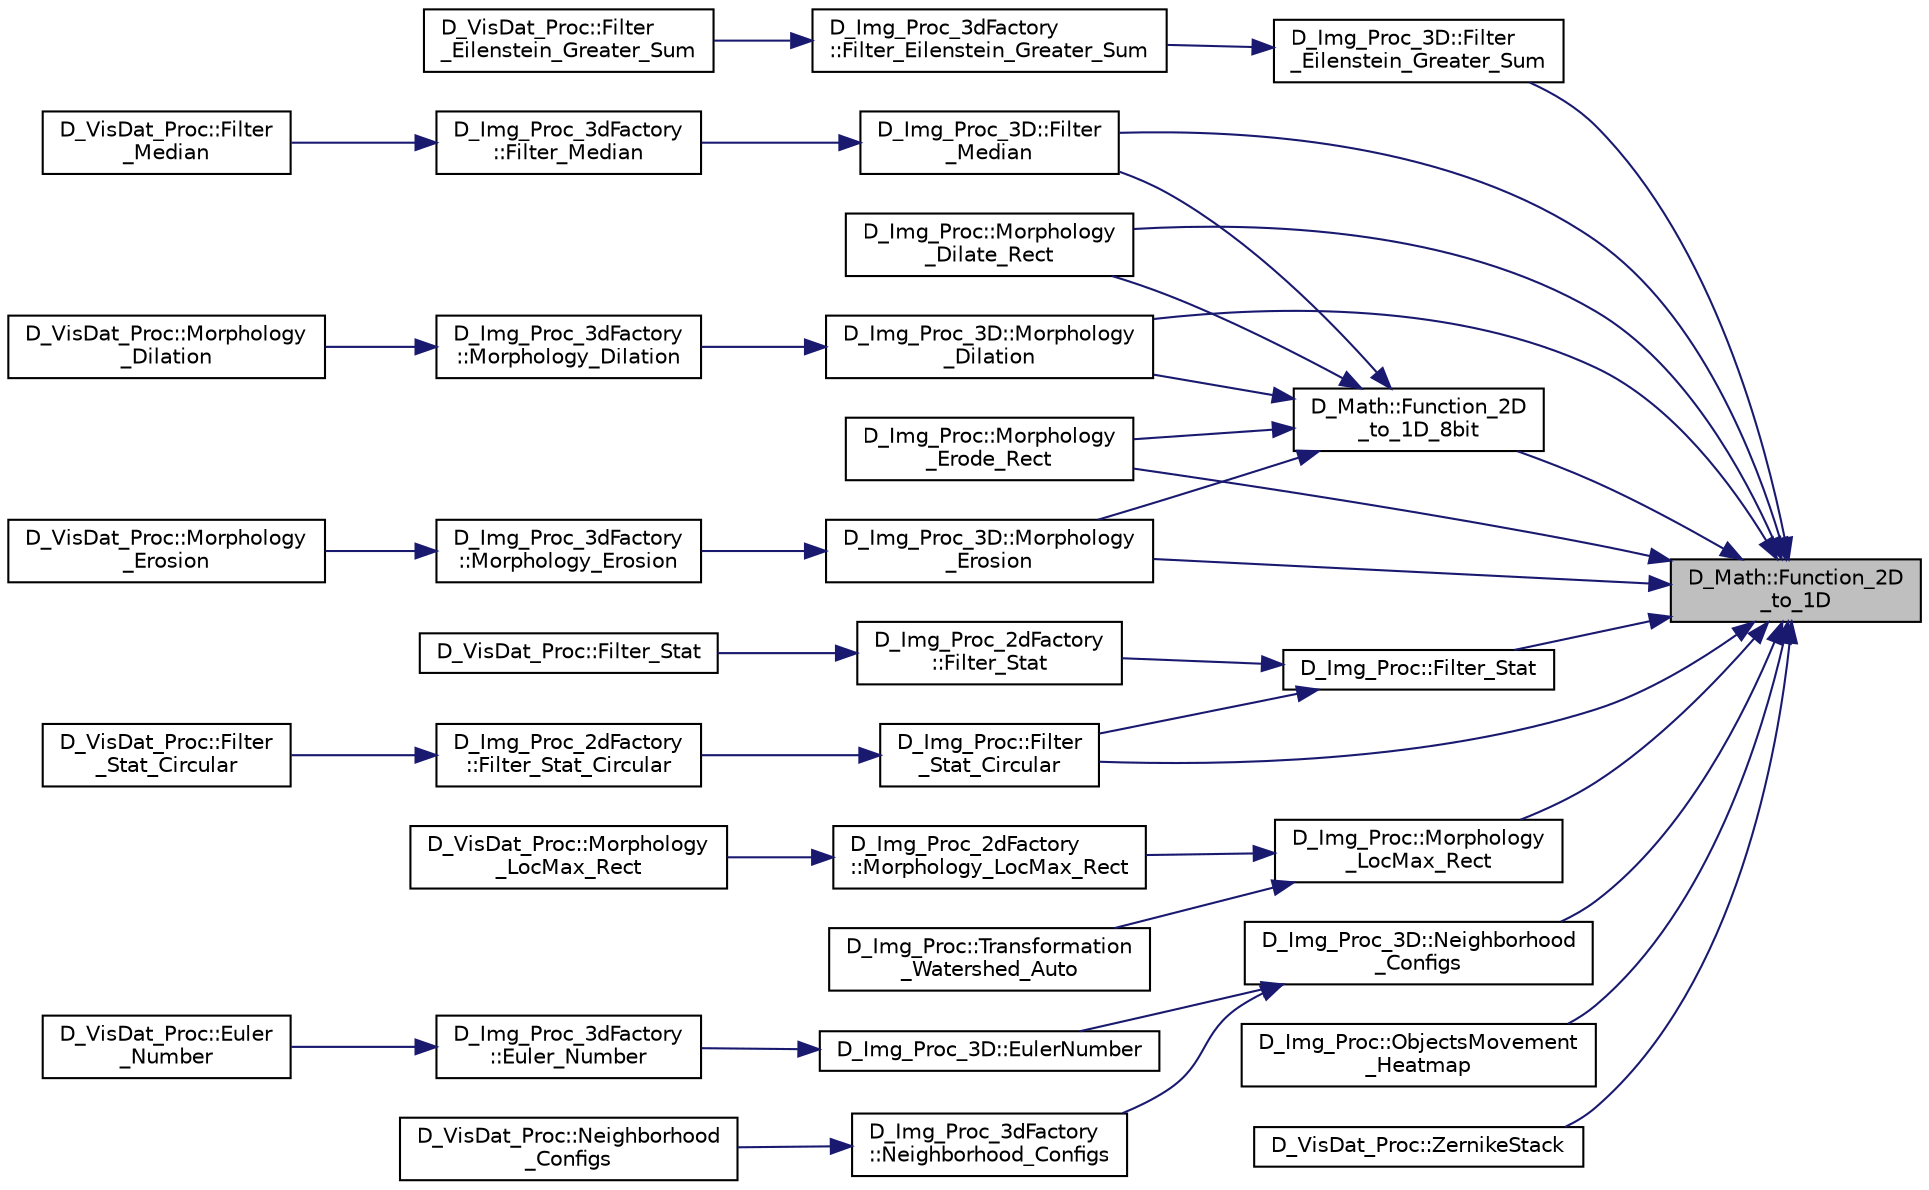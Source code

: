 digraph "D_Math::Function_2D_to_1D"
{
 // LATEX_PDF_SIZE
  edge [fontname="Helvetica",fontsize="10",labelfontname="Helvetica",labelfontsize="10"];
  node [fontname="Helvetica",fontsize="10",shape=record];
  rankdir="RL";
  Node1 [label="D_Math::Function_2D\l_to_1D",height=0.2,width=0.4,color="black", fillcolor="grey75", style="filled", fontcolor="black",tooltip=" "];
  Node1 -> Node2 [dir="back",color="midnightblue",fontsize="10",style="solid"];
  Node2 [label="D_Img_Proc_3D::Filter\l_Eilenstein_Greater_Sum",height=0.2,width=0.4,color="black", fillcolor="white", style="filled",URL="$class_d___img___proc__3_d.html#aa974f651f870dc02693472812ffa3576",tooltip=" "];
  Node2 -> Node3 [dir="back",color="midnightblue",fontsize="10",style="solid"];
  Node3 [label="D_Img_Proc_3dFactory\l::Filter_Eilenstein_Greater_Sum",height=0.2,width=0.4,color="black", fillcolor="white", style="filled",URL="$class_d___img___proc__3d_factory.html#a7279b120dd414524fb309c4ff3dd745a",tooltip=" "];
  Node3 -> Node4 [dir="back",color="midnightblue",fontsize="10",style="solid"];
  Node4 [label="D_VisDat_Proc::Filter\l_Eilenstein_Greater_Sum",height=0.2,width=0.4,color="black", fillcolor="white", style="filled",URL="$class_d___vis_dat___proc.html#a84f84890bad375febafc49950c259d89",tooltip=" "];
  Node1 -> Node5 [dir="back",color="midnightblue",fontsize="10",style="solid"];
  Node5 [label="D_Img_Proc_3D::Filter\l_Median",height=0.2,width=0.4,color="black", fillcolor="white", style="filled",URL="$class_d___img___proc__3_d.html#abd3b48cc3b815b7eace13b884997bb30",tooltip=" "];
  Node5 -> Node6 [dir="back",color="midnightblue",fontsize="10",style="solid"];
  Node6 [label="D_Img_Proc_3dFactory\l::Filter_Median",height=0.2,width=0.4,color="black", fillcolor="white", style="filled",URL="$class_d___img___proc__3d_factory.html#a1ce27277458ee2f48464a10d935379fc",tooltip=" "];
  Node6 -> Node7 [dir="back",color="midnightblue",fontsize="10",style="solid"];
  Node7 [label="D_VisDat_Proc::Filter\l_Median",height=0.2,width=0.4,color="black", fillcolor="white", style="filled",URL="$class_d___vis_dat___proc.html#a83f091f40126c7c654a4044af6f1e49d",tooltip=" "];
  Node1 -> Node8 [dir="back",color="midnightblue",fontsize="10",style="solid"];
  Node8 [label="D_Img_Proc::Filter_Stat",height=0.2,width=0.4,color="black", fillcolor="white", style="filled",URL="$class_d___img___proc.html#a3462a515b8fa28ff2ea2e3acfcc27576",tooltip=" "];
  Node8 -> Node9 [dir="back",color="midnightblue",fontsize="10",style="solid"];
  Node9 [label="D_Img_Proc_2dFactory\l::Filter_Stat",height=0.2,width=0.4,color="black", fillcolor="white", style="filled",URL="$class_d___img___proc__2d_factory.html#ab63742819f86188b1cd2dd5a4a9d9a59",tooltip=" "];
  Node9 -> Node10 [dir="back",color="midnightblue",fontsize="10",style="solid"];
  Node10 [label="D_VisDat_Proc::Filter_Stat",height=0.2,width=0.4,color="black", fillcolor="white", style="filled",URL="$class_d___vis_dat___proc.html#a124b461b3d2fd98623831f35d7563d9e",tooltip=" "];
  Node8 -> Node11 [dir="back",color="midnightblue",fontsize="10",style="solid"];
  Node11 [label="D_Img_Proc::Filter\l_Stat_Circular",height=0.2,width=0.4,color="black", fillcolor="white", style="filled",URL="$class_d___img___proc.html#aae12a04c48cbbcc29441f9c1d0a917e6",tooltip=" "];
  Node11 -> Node12 [dir="back",color="midnightblue",fontsize="10",style="solid"];
  Node12 [label="D_Img_Proc_2dFactory\l::Filter_Stat_Circular",height=0.2,width=0.4,color="black", fillcolor="white", style="filled",URL="$class_d___img___proc__2d_factory.html#a7df84db48febdbb948d7dbda374da07a",tooltip=" "];
  Node12 -> Node13 [dir="back",color="midnightblue",fontsize="10",style="solid"];
  Node13 [label="D_VisDat_Proc::Filter\l_Stat_Circular",height=0.2,width=0.4,color="black", fillcolor="white", style="filled",URL="$class_d___vis_dat___proc.html#a4b01a75f2652c28e2170dced40d0fe53",tooltip=" "];
  Node1 -> Node11 [dir="back",color="midnightblue",fontsize="10",style="solid"];
  Node1 -> Node14 [dir="back",color="midnightblue",fontsize="10",style="solid"];
  Node14 [label="D_Math::Function_2D\l_to_1D_8bit",height=0.2,width=0.4,color="black", fillcolor="white", style="filled",URL="$class_d___math.html#a2430d0ebb25989b5f72e5e4ab17d3f29",tooltip=" "];
  Node14 -> Node5 [dir="back",color="midnightblue",fontsize="10",style="solid"];
  Node14 -> Node15 [dir="back",color="midnightblue",fontsize="10",style="solid"];
  Node15 [label="D_Img_Proc::Morphology\l_Dilate_Rect",height=0.2,width=0.4,color="black", fillcolor="white", style="filled",URL="$class_d___img___proc.html#a275c5140eb66ebc71a07f33374acbaaa",tooltip=" "];
  Node14 -> Node16 [dir="back",color="midnightblue",fontsize="10",style="solid"];
  Node16 [label="D_Img_Proc_3D::Morphology\l_Dilation",height=0.2,width=0.4,color="black", fillcolor="white", style="filled",URL="$class_d___img___proc__3_d.html#aac0eaccd66f0ab807a632787ab746440",tooltip=" "];
  Node16 -> Node17 [dir="back",color="midnightblue",fontsize="10",style="solid"];
  Node17 [label="D_Img_Proc_3dFactory\l::Morphology_Dilation",height=0.2,width=0.4,color="black", fillcolor="white", style="filled",URL="$class_d___img___proc__3d_factory.html#a7b8467fa22c7fd925b9c18f76ecb364a",tooltip=" "];
  Node17 -> Node18 [dir="back",color="midnightblue",fontsize="10",style="solid"];
  Node18 [label="D_VisDat_Proc::Morphology\l_Dilation",height=0.2,width=0.4,color="black", fillcolor="white", style="filled",URL="$class_d___vis_dat___proc.html#a48b018524c557317d907cb5e0bbdc929",tooltip=" "];
  Node14 -> Node19 [dir="back",color="midnightblue",fontsize="10",style="solid"];
  Node19 [label="D_Img_Proc::Morphology\l_Erode_Rect",height=0.2,width=0.4,color="black", fillcolor="white", style="filled",URL="$class_d___img___proc.html#a609a60d41855a10dc22aaf229a7fdb25",tooltip=" "];
  Node14 -> Node20 [dir="back",color="midnightblue",fontsize="10",style="solid"];
  Node20 [label="D_Img_Proc_3D::Morphology\l_Erosion",height=0.2,width=0.4,color="black", fillcolor="white", style="filled",URL="$class_d___img___proc__3_d.html#a6db57be078110d78bbf7e8800b09fd5f",tooltip=" "];
  Node20 -> Node21 [dir="back",color="midnightblue",fontsize="10",style="solid"];
  Node21 [label="D_Img_Proc_3dFactory\l::Morphology_Erosion",height=0.2,width=0.4,color="black", fillcolor="white", style="filled",URL="$class_d___img___proc__3d_factory.html#a180d07b31ed5f658000e190b2aab8385",tooltip=" "];
  Node21 -> Node22 [dir="back",color="midnightblue",fontsize="10",style="solid"];
  Node22 [label="D_VisDat_Proc::Morphology\l_Erosion",height=0.2,width=0.4,color="black", fillcolor="white", style="filled",URL="$class_d___vis_dat___proc.html#af7a01a597f28eb5f8986e5dcf7a61361",tooltip=" "];
  Node1 -> Node15 [dir="back",color="midnightblue",fontsize="10",style="solid"];
  Node1 -> Node16 [dir="back",color="midnightblue",fontsize="10",style="solid"];
  Node1 -> Node19 [dir="back",color="midnightblue",fontsize="10",style="solid"];
  Node1 -> Node20 [dir="back",color="midnightblue",fontsize="10",style="solid"];
  Node1 -> Node23 [dir="back",color="midnightblue",fontsize="10",style="solid"];
  Node23 [label="D_Img_Proc::Morphology\l_LocMax_Rect",height=0.2,width=0.4,color="black", fillcolor="white", style="filled",URL="$class_d___img___proc.html#a3fb071dabc0371c7aa0ba6cf7966b757",tooltip=" "];
  Node23 -> Node24 [dir="back",color="midnightblue",fontsize="10",style="solid"];
  Node24 [label="D_Img_Proc_2dFactory\l::Morphology_LocMax_Rect",height=0.2,width=0.4,color="black", fillcolor="white", style="filled",URL="$class_d___img___proc__2d_factory.html#a371a47daad4def576c6ff1141d0f8eb3",tooltip=" "];
  Node24 -> Node25 [dir="back",color="midnightblue",fontsize="10",style="solid"];
  Node25 [label="D_VisDat_Proc::Morphology\l_LocMax_Rect",height=0.2,width=0.4,color="black", fillcolor="white", style="filled",URL="$class_d___vis_dat___proc.html#acbdeedfc46f5d2539f7d9bc50c0233fc",tooltip=" "];
  Node23 -> Node26 [dir="back",color="midnightblue",fontsize="10",style="solid"];
  Node26 [label="D_Img_Proc::Transformation\l_Watershed_Auto",height=0.2,width=0.4,color="black", fillcolor="white", style="filled",URL="$class_d___img___proc.html#aedf4f9e62b489c18ddc50c4d0d87ddb0",tooltip=" "];
  Node1 -> Node27 [dir="back",color="midnightblue",fontsize="10",style="solid"];
  Node27 [label="D_Img_Proc_3D::Neighborhood\l_Configs",height=0.2,width=0.4,color="black", fillcolor="white", style="filled",URL="$class_d___img___proc__3_d.html#af93253308066e1e4c495d75e0b4a2ce5",tooltip=" "];
  Node27 -> Node28 [dir="back",color="midnightblue",fontsize="10",style="solid"];
  Node28 [label="D_Img_Proc_3D::EulerNumber",height=0.2,width=0.4,color="black", fillcolor="white", style="filled",URL="$class_d___img___proc__3_d.html#a19a1bd9f1ebda10835c020c08578c79c",tooltip=" "];
  Node28 -> Node29 [dir="back",color="midnightblue",fontsize="10",style="solid"];
  Node29 [label="D_Img_Proc_3dFactory\l::Euler_Number",height=0.2,width=0.4,color="black", fillcolor="white", style="filled",URL="$class_d___img___proc__3d_factory.html#a3fc7282da00af1e41de7c7694c882a9c",tooltip=" "];
  Node29 -> Node30 [dir="back",color="midnightblue",fontsize="10",style="solid"];
  Node30 [label="D_VisDat_Proc::Euler\l_Number",height=0.2,width=0.4,color="black", fillcolor="white", style="filled",URL="$class_d___vis_dat___proc.html#a5f1bf390e4a95e850831393b0329cd5f",tooltip=" "];
  Node27 -> Node31 [dir="back",color="midnightblue",fontsize="10",style="solid"];
  Node31 [label="D_Img_Proc_3dFactory\l::Neighborhood_Configs",height=0.2,width=0.4,color="black", fillcolor="white", style="filled",URL="$class_d___img___proc__3d_factory.html#a7ea4b074b764127ffd815a4b1c0e0d37",tooltip=" "];
  Node31 -> Node32 [dir="back",color="midnightblue",fontsize="10",style="solid"];
  Node32 [label="D_VisDat_Proc::Neighborhood\l_Configs",height=0.2,width=0.4,color="black", fillcolor="white", style="filled",URL="$class_d___vis_dat___proc.html#acfc0bc833aaefe9b3b7ec74ecb3081da",tooltip=" "];
  Node1 -> Node33 [dir="back",color="midnightblue",fontsize="10",style="solid"];
  Node33 [label="D_Img_Proc::ObjectsMovement\l_Heatmap",height=0.2,width=0.4,color="black", fillcolor="white", style="filled",URL="$class_d___img___proc.html#ad456949e7fe4285d4215d3bbcded33e2",tooltip=" "];
  Node1 -> Node34 [dir="back",color="midnightblue",fontsize="10",style="solid"];
  Node34 [label="D_VisDat_Proc::ZernikeStack",height=0.2,width=0.4,color="black", fillcolor="white", style="filled",URL="$class_d___vis_dat___proc.html#a808ae484d9b87b4dc9a624e893a28c26",tooltip=" "];
}
